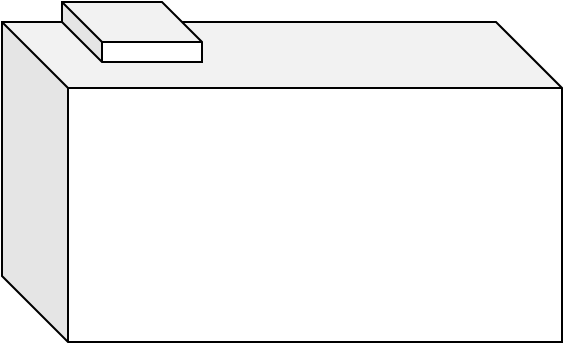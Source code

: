 <mxfile version="10.5.0" type="device"><diagram name="Page-1" id="7e0a89b8-554c-2b80-1dc8-d5c74ca68de4"><mxGraphModel dx="703" dy="525" grid="1" gridSize="10" guides="1" tooltips="1" connect="1" arrows="1" fold="1" page="1" pageScale="1" pageWidth="1100" pageHeight="850" background="#ffffff" math="0" shadow="0"><root><mxCell id="0"/><mxCell id="1" parent="0"/><mxCell id="cdMI873PmJcuBWKVanWI-1" value="" style="shape=cube;whiteSpace=wrap;html=1;boundedLbl=1;backgroundOutline=1;darkOpacity=0.05;darkOpacity2=0.1;size=33;" vertex="1" parent="1"><mxGeometry x="120" y="180" width="280" height="160" as="geometry"/></mxCell><mxCell id="cdMI873PmJcuBWKVanWI-4" value="" style="shape=cube;whiteSpace=wrap;html=1;boundedLbl=1;backgroundOutline=1;darkOpacity=0.05;darkOpacity2=0.1;" vertex="1" parent="1"><mxGeometry x="150" y="170" width="70" height="30" as="geometry"/></mxCell></root></mxGraphModel></diagram></mxfile>